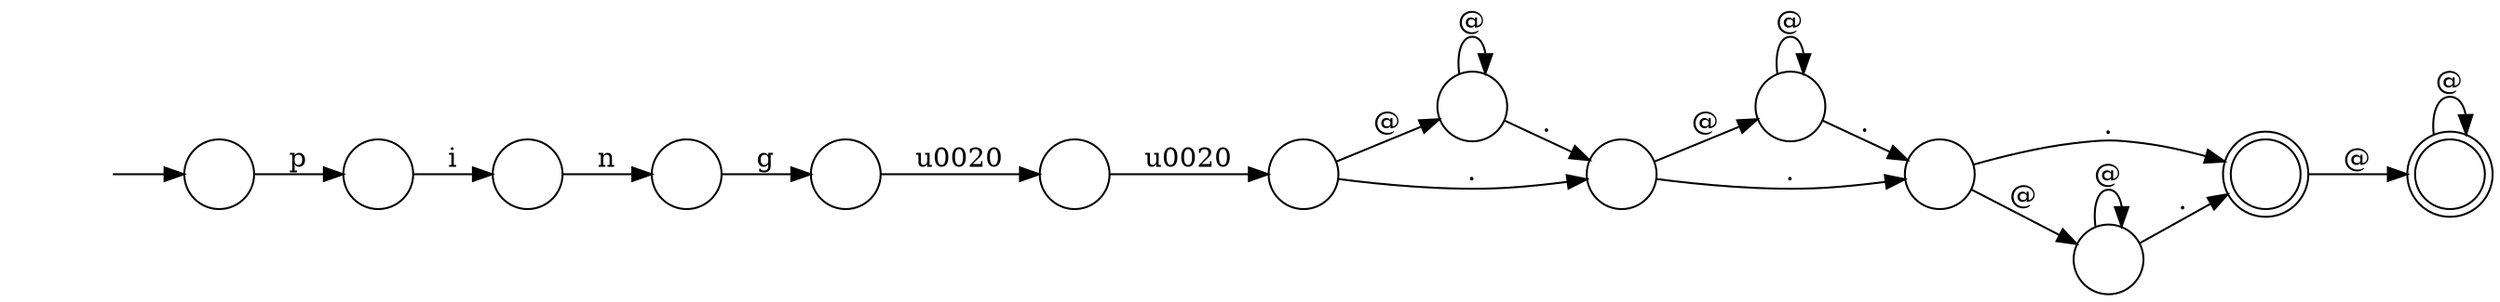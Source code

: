 digraph Automaton {
  rankdir = LR;
  0 [shape=circle,label=""];
  initial [shape=plaintext,label=""];
  initial -> 0
  0 -> 5 [label="p"]
  1 [shape=circle,label=""];
  1 -> 8 [label="g"]
  2 [shape=circle,label=""];
  2 -> 2 [label="@"]
  2 -> 7 [label="."]
  3 [shape=doublecircle,label=""];
  3 -> 3 [label="@"]
  4 [shape=doublecircle,label=""];
  4 -> 3 [label="@"]
  5 [shape=circle,label=""];
  5 -> 9 [label="i"]
  6 [shape=circle,label=""];
  6 -> 6 [label="@"]
  6 -> 4 [label="."]
  7 [shape=circle,label=""];
  7 -> 13 [label="@"]
  7 -> 10 [label="."]
  8 [shape=circle,label=""];
  8 -> 12 [label="\u0020"]
  9 [shape=circle,label=""];
  9 -> 1 [label="n"]
  10 [shape=circle,label=""];
  10 -> 6 [label="@"]
  10 -> 4 [label="."]
  11 [shape=circle,label=""];
  11 -> 2 [label="@"]
  11 -> 7 [label="."]
  12 [shape=circle,label=""];
  12 -> 11 [label="\u0020"]
  13 [shape=circle,label=""];
  13 -> 13 [label="@"]
  13 -> 10 [label="."]
}
